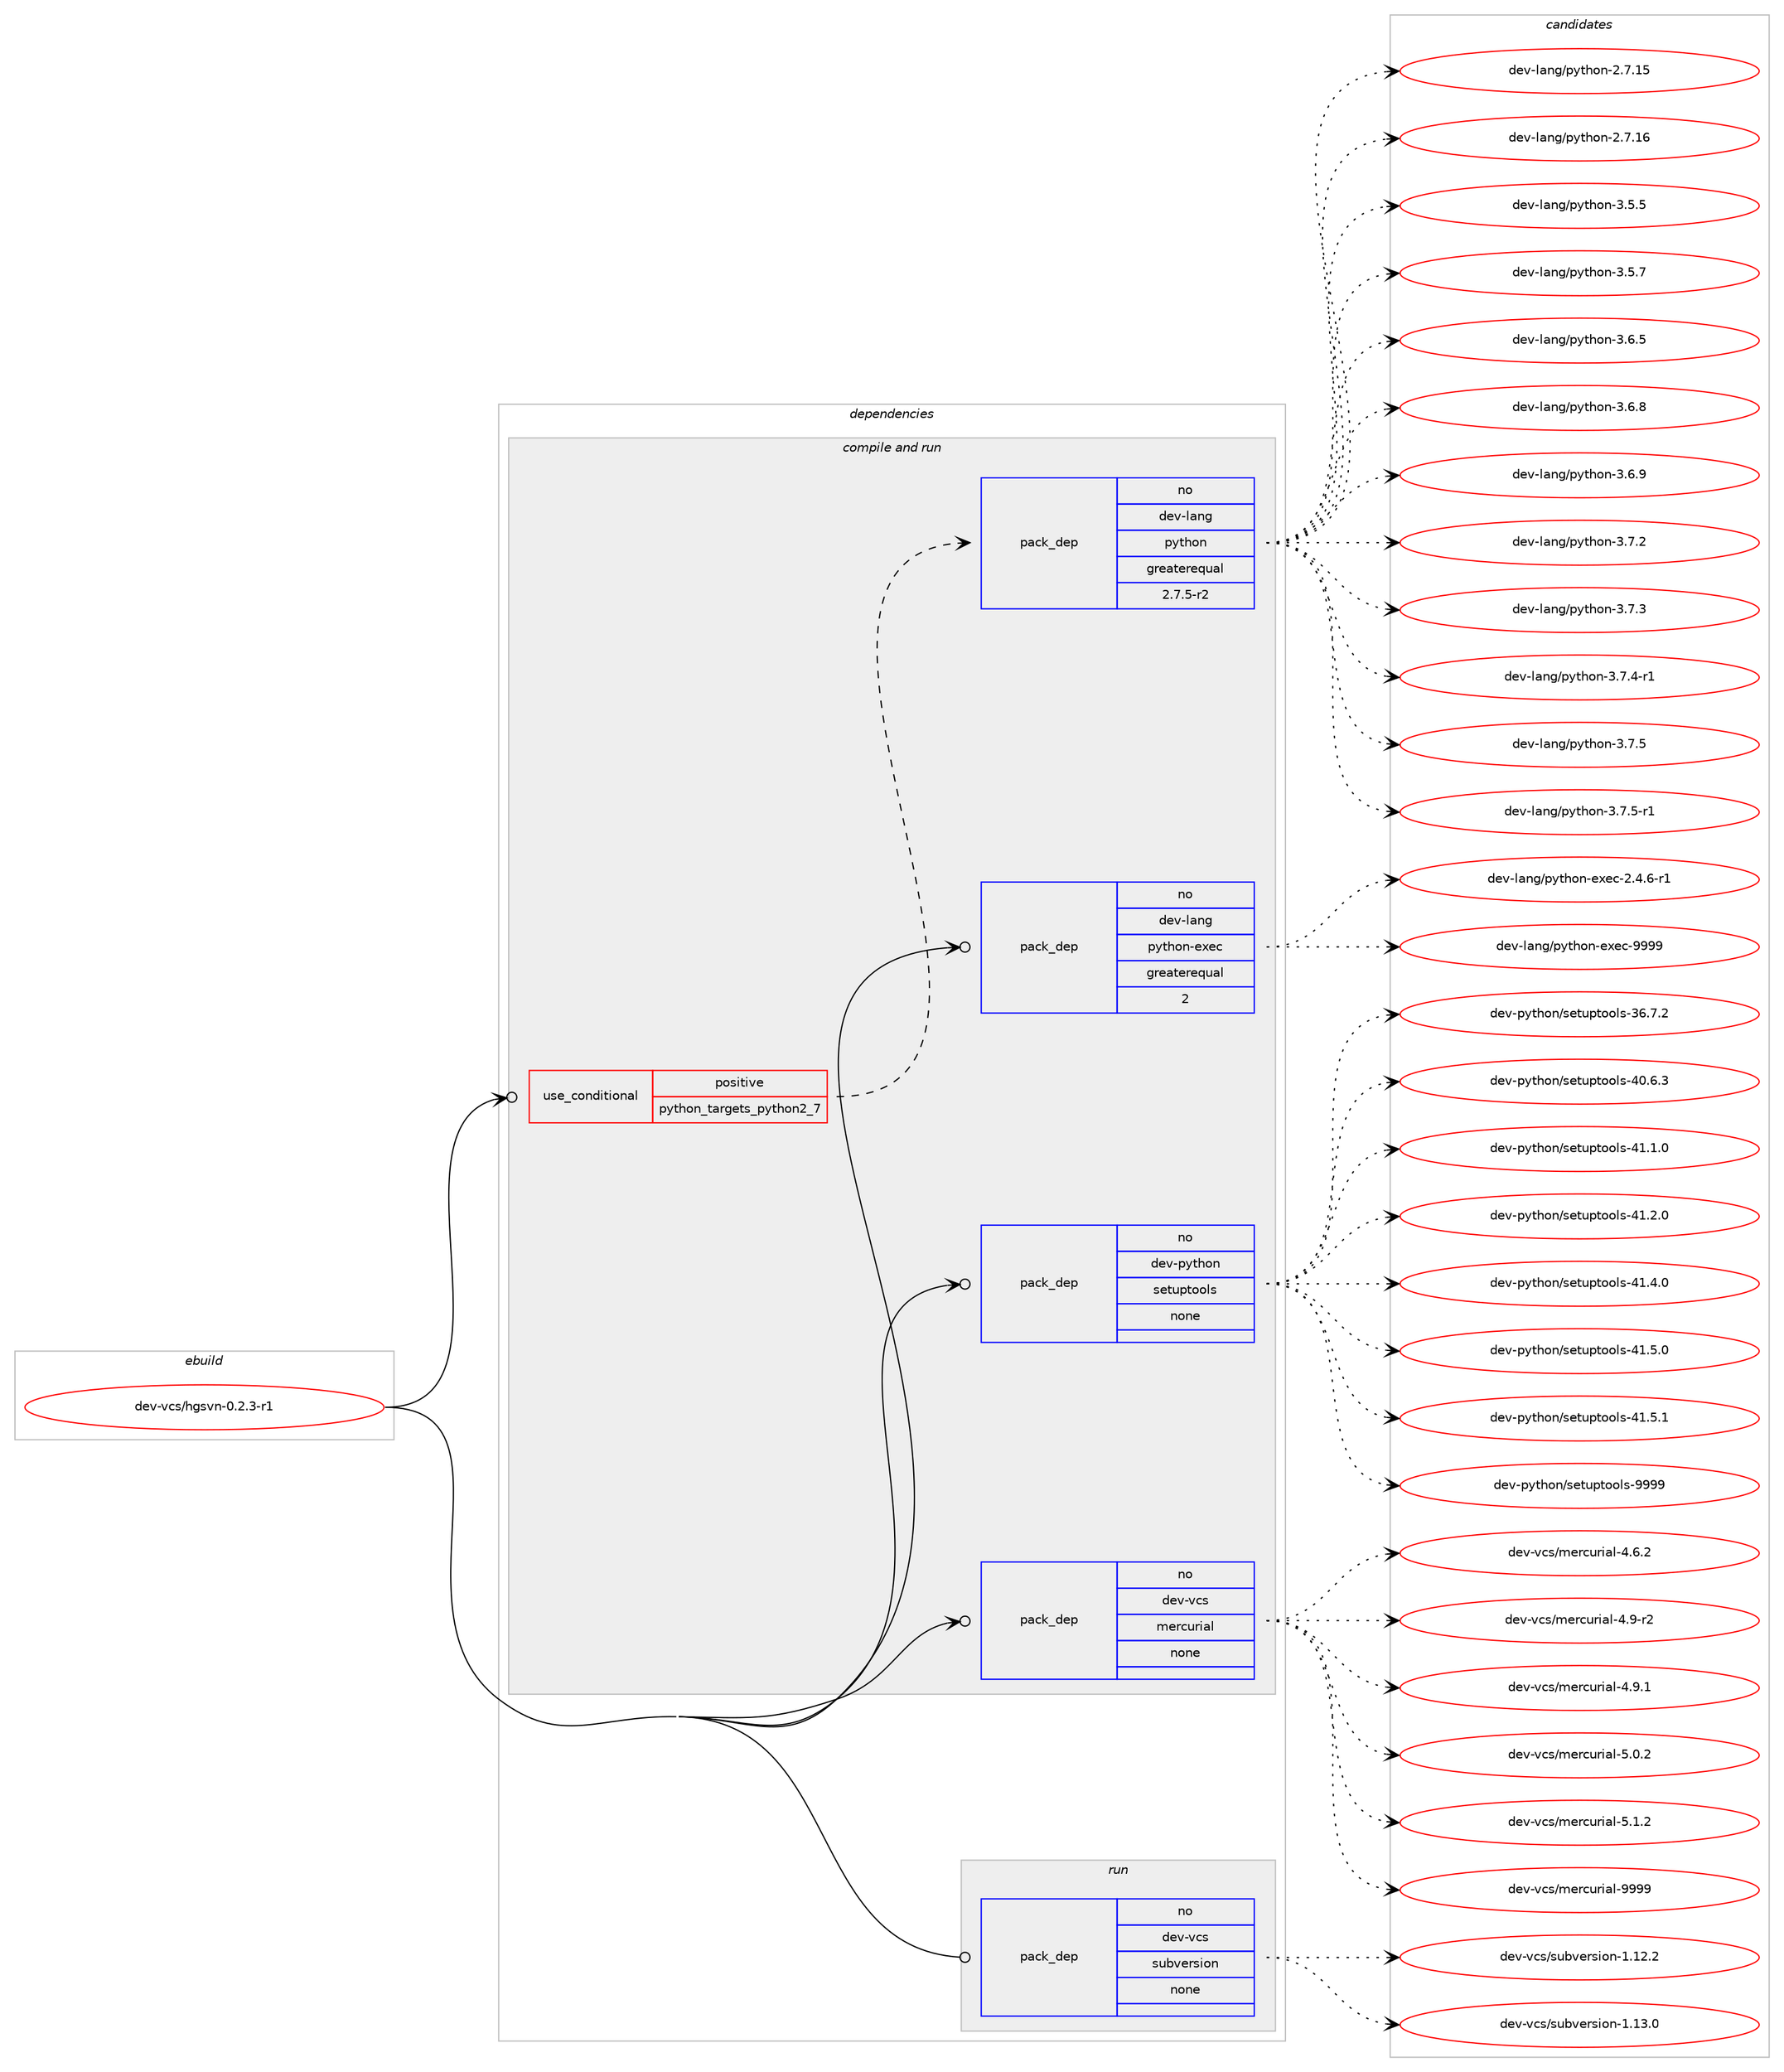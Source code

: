 digraph prolog {

# *************
# Graph options
# *************

newrank=true;
concentrate=true;
compound=true;
graph [rankdir=LR,fontname=Helvetica,fontsize=10,ranksep=1.5];#, ranksep=2.5, nodesep=0.2];
edge  [arrowhead=vee];
node  [fontname=Helvetica,fontsize=10];

# **********
# The ebuild
# **********

subgraph cluster_leftcol {
color=gray;
rank=same;
label=<<i>ebuild</i>>;
id [label="dev-vcs/hgsvn-0.2.3-r1", color=red, width=4, href="../dev-vcs/hgsvn-0.2.3-r1.svg"];
}

# ****************
# The dependencies
# ****************

subgraph cluster_midcol {
color=gray;
label=<<i>dependencies</i>>;
subgraph cluster_compile {
fillcolor="#eeeeee";
style=filled;
label=<<i>compile</i>>;
}
subgraph cluster_compileandrun {
fillcolor="#eeeeee";
style=filled;
label=<<i>compile and run</i>>;
subgraph cond183922 {
dependency734885 [label=<<TABLE BORDER="0" CELLBORDER="1" CELLSPACING="0" CELLPADDING="4"><TR><TD ROWSPAN="3" CELLPADDING="10">use_conditional</TD></TR><TR><TD>positive</TD></TR><TR><TD>python_targets_python2_7</TD></TR></TABLE>>, shape=none, color=red];
subgraph pack538732 {
dependency734886 [label=<<TABLE BORDER="0" CELLBORDER="1" CELLSPACING="0" CELLPADDING="4" WIDTH="220"><TR><TD ROWSPAN="6" CELLPADDING="30">pack_dep</TD></TR><TR><TD WIDTH="110">no</TD></TR><TR><TD>dev-lang</TD></TR><TR><TD>python</TD></TR><TR><TD>greaterequal</TD></TR><TR><TD>2.7.5-r2</TD></TR></TABLE>>, shape=none, color=blue];
}
dependency734885:e -> dependency734886:w [weight=20,style="dashed",arrowhead="vee"];
}
id:e -> dependency734885:w [weight=20,style="solid",arrowhead="odotvee"];
subgraph pack538733 {
dependency734887 [label=<<TABLE BORDER="0" CELLBORDER="1" CELLSPACING="0" CELLPADDING="4" WIDTH="220"><TR><TD ROWSPAN="6" CELLPADDING="30">pack_dep</TD></TR><TR><TD WIDTH="110">no</TD></TR><TR><TD>dev-lang</TD></TR><TR><TD>python-exec</TD></TR><TR><TD>greaterequal</TD></TR><TR><TD>2</TD></TR></TABLE>>, shape=none, color=blue];
}
id:e -> dependency734887:w [weight=20,style="solid",arrowhead="odotvee"];
subgraph pack538734 {
dependency734888 [label=<<TABLE BORDER="0" CELLBORDER="1" CELLSPACING="0" CELLPADDING="4" WIDTH="220"><TR><TD ROWSPAN="6" CELLPADDING="30">pack_dep</TD></TR><TR><TD WIDTH="110">no</TD></TR><TR><TD>dev-python</TD></TR><TR><TD>setuptools</TD></TR><TR><TD>none</TD></TR><TR><TD></TD></TR></TABLE>>, shape=none, color=blue];
}
id:e -> dependency734888:w [weight=20,style="solid",arrowhead="odotvee"];
subgraph pack538735 {
dependency734889 [label=<<TABLE BORDER="0" CELLBORDER="1" CELLSPACING="0" CELLPADDING="4" WIDTH="220"><TR><TD ROWSPAN="6" CELLPADDING="30">pack_dep</TD></TR><TR><TD WIDTH="110">no</TD></TR><TR><TD>dev-vcs</TD></TR><TR><TD>mercurial</TD></TR><TR><TD>none</TD></TR><TR><TD></TD></TR></TABLE>>, shape=none, color=blue];
}
id:e -> dependency734889:w [weight=20,style="solid",arrowhead="odotvee"];
}
subgraph cluster_run {
fillcolor="#eeeeee";
style=filled;
label=<<i>run</i>>;
subgraph pack538736 {
dependency734890 [label=<<TABLE BORDER="0" CELLBORDER="1" CELLSPACING="0" CELLPADDING="4" WIDTH="220"><TR><TD ROWSPAN="6" CELLPADDING="30">pack_dep</TD></TR><TR><TD WIDTH="110">no</TD></TR><TR><TD>dev-vcs</TD></TR><TR><TD>subversion</TD></TR><TR><TD>none</TD></TR><TR><TD></TD></TR></TABLE>>, shape=none, color=blue];
}
id:e -> dependency734890:w [weight=20,style="solid",arrowhead="odot"];
}
}

# **************
# The candidates
# **************

subgraph cluster_choices {
rank=same;
color=gray;
label=<<i>candidates</i>>;

subgraph choice538732 {
color=black;
nodesep=1;
choice10010111845108971101034711212111610411111045504655464953 [label="dev-lang/python-2.7.15", color=red, width=4,href="../dev-lang/python-2.7.15.svg"];
choice10010111845108971101034711212111610411111045504655464954 [label="dev-lang/python-2.7.16", color=red, width=4,href="../dev-lang/python-2.7.16.svg"];
choice100101118451089711010347112121116104111110455146534653 [label="dev-lang/python-3.5.5", color=red, width=4,href="../dev-lang/python-3.5.5.svg"];
choice100101118451089711010347112121116104111110455146534655 [label="dev-lang/python-3.5.7", color=red, width=4,href="../dev-lang/python-3.5.7.svg"];
choice100101118451089711010347112121116104111110455146544653 [label="dev-lang/python-3.6.5", color=red, width=4,href="../dev-lang/python-3.6.5.svg"];
choice100101118451089711010347112121116104111110455146544656 [label="dev-lang/python-3.6.8", color=red, width=4,href="../dev-lang/python-3.6.8.svg"];
choice100101118451089711010347112121116104111110455146544657 [label="dev-lang/python-3.6.9", color=red, width=4,href="../dev-lang/python-3.6.9.svg"];
choice100101118451089711010347112121116104111110455146554650 [label="dev-lang/python-3.7.2", color=red, width=4,href="../dev-lang/python-3.7.2.svg"];
choice100101118451089711010347112121116104111110455146554651 [label="dev-lang/python-3.7.3", color=red, width=4,href="../dev-lang/python-3.7.3.svg"];
choice1001011184510897110103471121211161041111104551465546524511449 [label="dev-lang/python-3.7.4-r1", color=red, width=4,href="../dev-lang/python-3.7.4-r1.svg"];
choice100101118451089711010347112121116104111110455146554653 [label="dev-lang/python-3.7.5", color=red, width=4,href="../dev-lang/python-3.7.5.svg"];
choice1001011184510897110103471121211161041111104551465546534511449 [label="dev-lang/python-3.7.5-r1", color=red, width=4,href="../dev-lang/python-3.7.5-r1.svg"];
dependency734886:e -> choice10010111845108971101034711212111610411111045504655464953:w [style=dotted,weight="100"];
dependency734886:e -> choice10010111845108971101034711212111610411111045504655464954:w [style=dotted,weight="100"];
dependency734886:e -> choice100101118451089711010347112121116104111110455146534653:w [style=dotted,weight="100"];
dependency734886:e -> choice100101118451089711010347112121116104111110455146534655:w [style=dotted,weight="100"];
dependency734886:e -> choice100101118451089711010347112121116104111110455146544653:w [style=dotted,weight="100"];
dependency734886:e -> choice100101118451089711010347112121116104111110455146544656:w [style=dotted,weight="100"];
dependency734886:e -> choice100101118451089711010347112121116104111110455146544657:w [style=dotted,weight="100"];
dependency734886:e -> choice100101118451089711010347112121116104111110455146554650:w [style=dotted,weight="100"];
dependency734886:e -> choice100101118451089711010347112121116104111110455146554651:w [style=dotted,weight="100"];
dependency734886:e -> choice1001011184510897110103471121211161041111104551465546524511449:w [style=dotted,weight="100"];
dependency734886:e -> choice100101118451089711010347112121116104111110455146554653:w [style=dotted,weight="100"];
dependency734886:e -> choice1001011184510897110103471121211161041111104551465546534511449:w [style=dotted,weight="100"];
}
subgraph choice538733 {
color=black;
nodesep=1;
choice10010111845108971101034711212111610411111045101120101994550465246544511449 [label="dev-lang/python-exec-2.4.6-r1", color=red, width=4,href="../dev-lang/python-exec-2.4.6-r1.svg"];
choice10010111845108971101034711212111610411111045101120101994557575757 [label="dev-lang/python-exec-9999", color=red, width=4,href="../dev-lang/python-exec-9999.svg"];
dependency734887:e -> choice10010111845108971101034711212111610411111045101120101994550465246544511449:w [style=dotted,weight="100"];
dependency734887:e -> choice10010111845108971101034711212111610411111045101120101994557575757:w [style=dotted,weight="100"];
}
subgraph choice538734 {
color=black;
nodesep=1;
choice100101118451121211161041111104711510111611711211611111110811545515446554650 [label="dev-python/setuptools-36.7.2", color=red, width=4,href="../dev-python/setuptools-36.7.2.svg"];
choice100101118451121211161041111104711510111611711211611111110811545524846544651 [label="dev-python/setuptools-40.6.3", color=red, width=4,href="../dev-python/setuptools-40.6.3.svg"];
choice100101118451121211161041111104711510111611711211611111110811545524946494648 [label="dev-python/setuptools-41.1.0", color=red, width=4,href="../dev-python/setuptools-41.1.0.svg"];
choice100101118451121211161041111104711510111611711211611111110811545524946504648 [label="dev-python/setuptools-41.2.0", color=red, width=4,href="../dev-python/setuptools-41.2.0.svg"];
choice100101118451121211161041111104711510111611711211611111110811545524946524648 [label="dev-python/setuptools-41.4.0", color=red, width=4,href="../dev-python/setuptools-41.4.0.svg"];
choice100101118451121211161041111104711510111611711211611111110811545524946534648 [label="dev-python/setuptools-41.5.0", color=red, width=4,href="../dev-python/setuptools-41.5.0.svg"];
choice100101118451121211161041111104711510111611711211611111110811545524946534649 [label="dev-python/setuptools-41.5.1", color=red, width=4,href="../dev-python/setuptools-41.5.1.svg"];
choice10010111845112121116104111110471151011161171121161111111081154557575757 [label="dev-python/setuptools-9999", color=red, width=4,href="../dev-python/setuptools-9999.svg"];
dependency734888:e -> choice100101118451121211161041111104711510111611711211611111110811545515446554650:w [style=dotted,weight="100"];
dependency734888:e -> choice100101118451121211161041111104711510111611711211611111110811545524846544651:w [style=dotted,weight="100"];
dependency734888:e -> choice100101118451121211161041111104711510111611711211611111110811545524946494648:w [style=dotted,weight="100"];
dependency734888:e -> choice100101118451121211161041111104711510111611711211611111110811545524946504648:w [style=dotted,weight="100"];
dependency734888:e -> choice100101118451121211161041111104711510111611711211611111110811545524946524648:w [style=dotted,weight="100"];
dependency734888:e -> choice100101118451121211161041111104711510111611711211611111110811545524946534648:w [style=dotted,weight="100"];
dependency734888:e -> choice100101118451121211161041111104711510111611711211611111110811545524946534649:w [style=dotted,weight="100"];
dependency734888:e -> choice10010111845112121116104111110471151011161171121161111111081154557575757:w [style=dotted,weight="100"];
}
subgraph choice538735 {
color=black;
nodesep=1;
choice1001011184511899115471091011149911711410597108455246544650 [label="dev-vcs/mercurial-4.6.2", color=red, width=4,href="../dev-vcs/mercurial-4.6.2.svg"];
choice1001011184511899115471091011149911711410597108455246574511450 [label="dev-vcs/mercurial-4.9-r2", color=red, width=4,href="../dev-vcs/mercurial-4.9-r2.svg"];
choice1001011184511899115471091011149911711410597108455246574649 [label="dev-vcs/mercurial-4.9.1", color=red, width=4,href="../dev-vcs/mercurial-4.9.1.svg"];
choice1001011184511899115471091011149911711410597108455346484650 [label="dev-vcs/mercurial-5.0.2", color=red, width=4,href="../dev-vcs/mercurial-5.0.2.svg"];
choice1001011184511899115471091011149911711410597108455346494650 [label="dev-vcs/mercurial-5.1.2", color=red, width=4,href="../dev-vcs/mercurial-5.1.2.svg"];
choice10010111845118991154710910111499117114105971084557575757 [label="dev-vcs/mercurial-9999", color=red, width=4,href="../dev-vcs/mercurial-9999.svg"];
dependency734889:e -> choice1001011184511899115471091011149911711410597108455246544650:w [style=dotted,weight="100"];
dependency734889:e -> choice1001011184511899115471091011149911711410597108455246574511450:w [style=dotted,weight="100"];
dependency734889:e -> choice1001011184511899115471091011149911711410597108455246574649:w [style=dotted,weight="100"];
dependency734889:e -> choice1001011184511899115471091011149911711410597108455346484650:w [style=dotted,weight="100"];
dependency734889:e -> choice1001011184511899115471091011149911711410597108455346494650:w [style=dotted,weight="100"];
dependency734889:e -> choice10010111845118991154710910111499117114105971084557575757:w [style=dotted,weight="100"];
}
subgraph choice538736 {
color=black;
nodesep=1;
choice1001011184511899115471151179811810111411510511111045494649504650 [label="dev-vcs/subversion-1.12.2", color=red, width=4,href="../dev-vcs/subversion-1.12.2.svg"];
choice1001011184511899115471151179811810111411510511111045494649514648 [label="dev-vcs/subversion-1.13.0", color=red, width=4,href="../dev-vcs/subversion-1.13.0.svg"];
dependency734890:e -> choice1001011184511899115471151179811810111411510511111045494649504650:w [style=dotted,weight="100"];
dependency734890:e -> choice1001011184511899115471151179811810111411510511111045494649514648:w [style=dotted,weight="100"];
}
}

}
